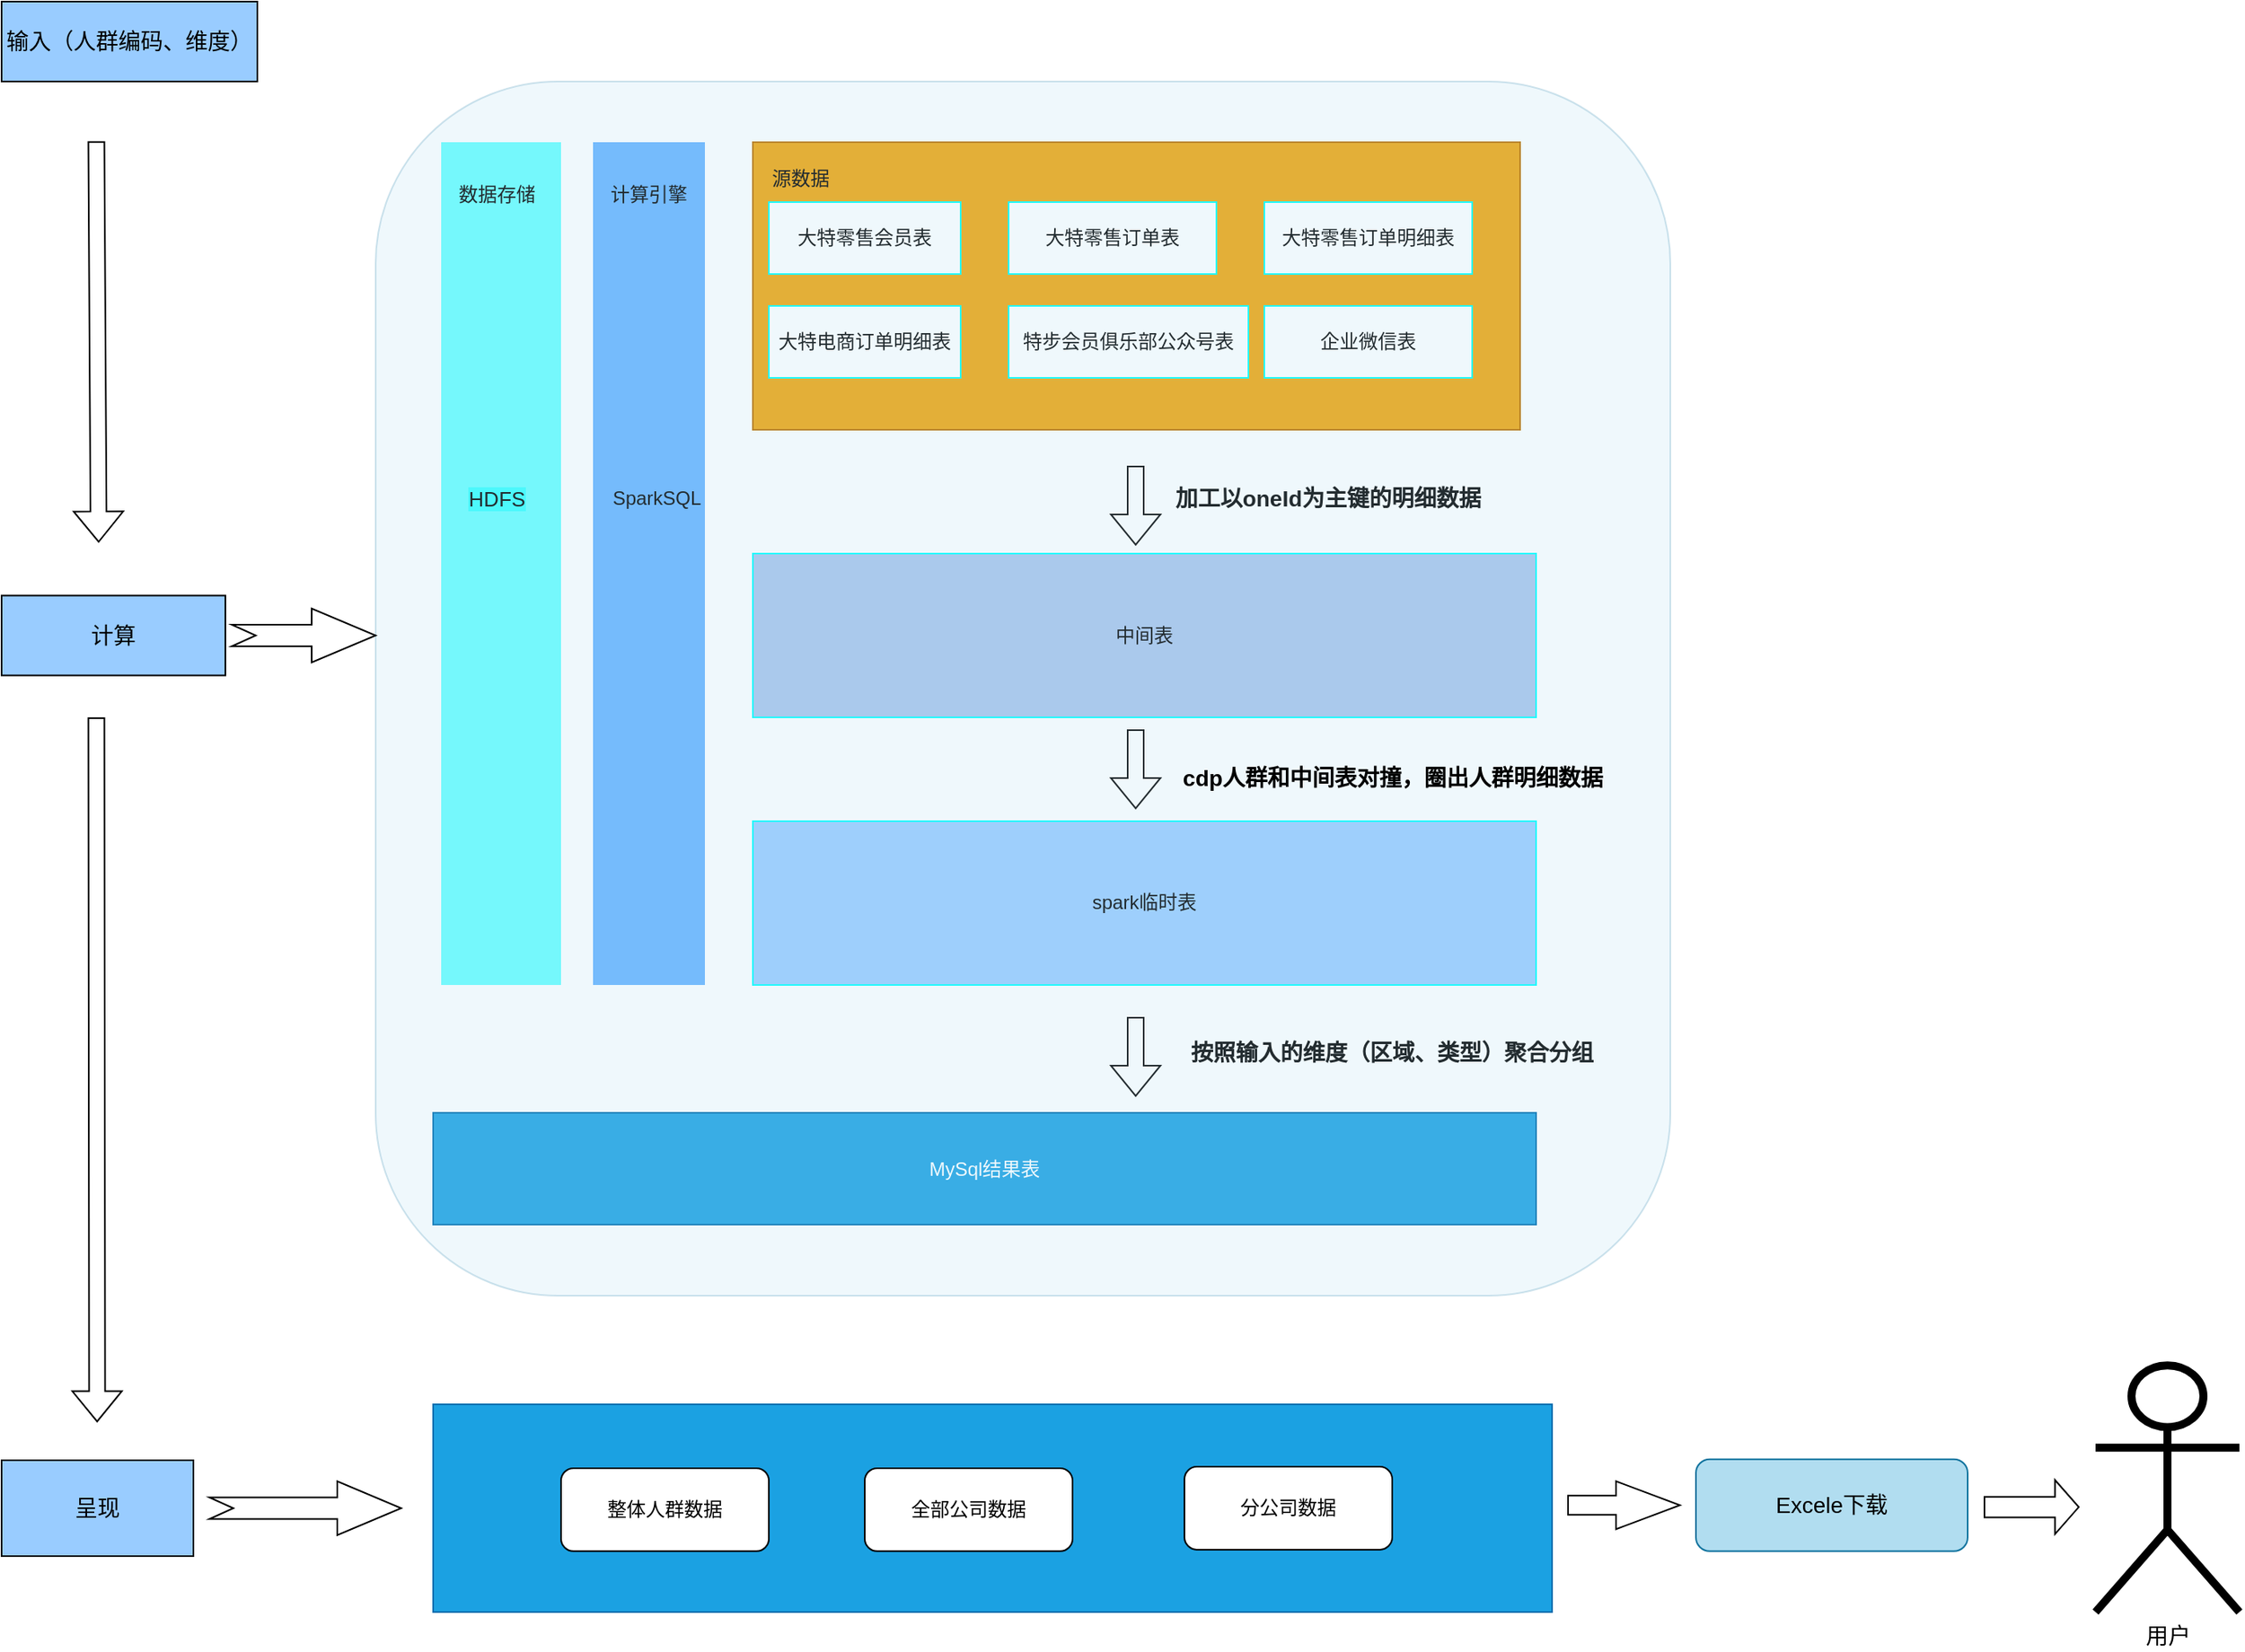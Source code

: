 <mxfile version="20.7.4" type="github">
  <diagram id="XbFGyN3srDOLf9KeEJYj" name="第 1 页">
    <mxGraphModel dx="1142" dy="688" grid="0" gridSize="10" guides="1" tooltips="1" connect="1" arrows="1" fold="1" page="1" pageScale="1" pageWidth="1700" pageHeight="1100" math="0" shadow="0">
      <root>
        <object label="" id="0">
          <mxCell />
        </object>
        <mxCell id="1" parent="0" />
        <mxCell id="c9_4yhMKroWEVGrmG8G4-14" value="MySql结果表" style="rounded=0;whiteSpace=wrap;html=1;fillColor=#1ba1e2;fontColor=#ffffff;strokeColor=#006EAF;" parent="1" vertex="1">
          <mxGeometry x="640" y="737.5" width="690" height="70" as="geometry" />
        </mxCell>
        <mxCell id="c9_4yhMKroWEVGrmG8G4-18" value="" style="rounded=0;whiteSpace=wrap;html=1;fontSize=15;fontColor=#FFFFFF;fillColor=#66FFFF;labelBackgroundColor=#33FFFF;strokeColor=none;" parent="1" vertex="1">
          <mxGeometry x="645" y="130" width="75" height="527.5" as="geometry" />
        </mxCell>
        <mxCell id="c9_4yhMKroWEVGrmG8G4-19" value="&lt;font color=&quot;#000000&quot; style=&quot;font-size: 12px;&quot;&gt;数据存储&lt;/font&gt;" style="text;html=1;strokeColor=none;fillColor=none;align=center;verticalAlign=middle;whiteSpace=wrap;rounded=0;fontSize=12;fontColor=#FFFFFF;" parent="1" vertex="1">
          <mxGeometry x="650" y="147.5" width="60" height="30" as="geometry" />
        </mxCell>
        <mxCell id="c9_4yhMKroWEVGrmG8G4-20" value="HDFS" style="text;html=1;strokeColor=none;fillColor=none;align=center;verticalAlign=middle;whiteSpace=wrap;rounded=0;labelBackgroundColor=#33FFFF;fontSize=13;fontColor=#000000;" parent="1" vertex="1">
          <mxGeometry x="650" y="337.5" width="60" height="30" as="geometry" />
        </mxCell>
        <mxCell id="c9_4yhMKroWEVGrmG8G4-21" value="&lt;span style=&quot;color: rgba(0, 0, 0, 0); font-family: monospace; font-size: 0px; text-align: start; background-color: rgb(251, 251, 251);&quot;&gt;%3CmxGraphModel%3E%3Croot%3E%3CmxCell%20id%3D%220%22%2F%3E%3CmxCell%20id%3D%221%22%20parent%3D%220%22%2F%3E%3CmxCell%20id%3D%222%22%20value%3D%22%26lt%3Bfont%20color%3D%26quot%3B%23000000%26quot%3B%20style%3D%26quot%3Bfont-size%3A%2013px%3B%26quot%3B%26gt%3B%E6%95%B0%E6%8D%AE%E5%AD%98%E5%82%A8%26lt%3B%2Ffont%26gt%3B%22%20style%3D%22text%3Bhtml%3D1%3BstrokeColor%3Dnone%3BfillColor%3Dnone%3Balign%3Dcenter%3BverticalAlign%3Dmiddle%3BwhiteSpace%3Dwrap%3Brounded%3D0%3BfontSize%3D13%3BfontColor%3D%23FFFFFF%3B%22%20vertex%3D%221%22%20parent%3D%221%22%3E%3CmxGeometry%20x%3D%22235%22%20y%3D%22165%22%20width%3D%2260%22%20height%3D%2230%22%20as%3D%22geometry%22%2F%3E%3C%2FmxCell%3E%3C%2Froot%3E%3C%2FmxGraphModel%3E&lt;/span&gt;" style="rounded=0;whiteSpace=wrap;html=1;fontSize=15;fontColor=#FFFFFF;fillColor=#66B2FF;labelBackgroundColor=#33FFFF;strokeColor=none;" parent="1" vertex="1">
          <mxGeometry x="740" y="130" width="70" height="527.5" as="geometry" />
        </mxCell>
        <mxCell id="c9_4yhMKroWEVGrmG8G4-22" value="&lt;font color=&quot;#000000&quot; style=&quot;font-size: 12px;&quot;&gt;计算引擎&lt;/font&gt;" style="text;html=1;strokeColor=none;fillColor=none;align=center;verticalAlign=middle;whiteSpace=wrap;rounded=0;fontSize=12;fontColor=#FFFFFF;" parent="1" vertex="1">
          <mxGeometry x="745" y="147.5" width="60" height="30" as="geometry" />
        </mxCell>
        <mxCell id="c9_4yhMKroWEVGrmG8G4-23" value="SparkSQL" style="text;html=1;strokeColor=none;fillColor=none;align=center;verticalAlign=middle;whiteSpace=wrap;rounded=0;labelBackgroundColor=none;fontSize=12;fontColor=#000000;" parent="1" vertex="1">
          <mxGeometry x="750" y="337.5" width="60" height="30" as="geometry" />
        </mxCell>
        <mxCell id="c9_4yhMKroWEVGrmG8G4-24" value="" style="rounded=0;whiteSpace=wrap;html=1;labelBackgroundColor=none;strokeColor=#BD7000;fontSize=12;fontColor=#000000;fillColor=#f0a30a;" parent="1" vertex="1">
          <mxGeometry x="840" y="130" width="480" height="180" as="geometry" />
        </mxCell>
        <mxCell id="c9_4yhMKroWEVGrmG8G4-25" value="源数据" style="text;html=1;strokeColor=none;fillColor=none;align=center;verticalAlign=middle;whiteSpace=wrap;rounded=0;labelBackgroundColor=none;fontSize=12;fontColor=#000000;" parent="1" vertex="1">
          <mxGeometry x="840" y="137.5" width="60" height="30" as="geometry" />
        </mxCell>
        <mxCell id="c9_4yhMKroWEVGrmG8G4-26" value="大特零售会员表" style="rounded=0;whiteSpace=wrap;html=1;labelBackgroundColor=none;strokeColor=#00FFFF;fontSize=12;fontColor=#000000;fillColor=#FFFFFF;" parent="1" vertex="1">
          <mxGeometry x="850" y="167.5" width="120" height="45" as="geometry" />
        </mxCell>
        <mxCell id="c9_4yhMKroWEVGrmG8G4-27" value="大特零售订单表" style="rounded=0;whiteSpace=wrap;html=1;labelBackgroundColor=none;strokeColor=#00FFFF;fontSize=12;fontColor=#000000;fillColor=#FFFFFF;" parent="1" vertex="1">
          <mxGeometry x="1000" y="167.5" width="130" height="45" as="geometry" />
        </mxCell>
        <mxCell id="c9_4yhMKroWEVGrmG8G4-28" value="大特零售订单明细表" style="rounded=0;whiteSpace=wrap;html=1;labelBackgroundColor=none;strokeColor=#00FFFF;fontSize=12;fontColor=#000000;fillColor=#FFFFFF;" parent="1" vertex="1">
          <mxGeometry x="1160" y="167.5" width="130" height="45" as="geometry" />
        </mxCell>
        <mxCell id="c9_4yhMKroWEVGrmG8G4-29" value="中间表" style="rounded=0;whiteSpace=wrap;html=1;labelBackgroundColor=none;strokeColor=#00FFFF;fontSize=12;fontColor=#000000;fillColor=#A9C4EB;" parent="1" vertex="1">
          <mxGeometry x="840" y="387.5" width="490" height="102.5" as="geometry" />
        </mxCell>
        <mxCell id="c9_4yhMKroWEVGrmG8G4-49" value="大特电商订单明细表" style="rounded=0;whiteSpace=wrap;html=1;labelBackgroundColor=none;strokeColor=#00FFFF;fontSize=12;fontColor=#000000;fillColor=#FFFFFF;" parent="1" vertex="1">
          <mxGeometry x="850" y="232.5" width="120" height="45" as="geometry" />
        </mxCell>
        <mxCell id="c9_4yhMKroWEVGrmG8G4-50" value="特步会员俱乐部公众号表" style="rounded=0;whiteSpace=wrap;html=1;labelBackgroundColor=none;strokeColor=#00FFFF;fontSize=12;fontColor=#000000;fillColor=#FFFFFF;" parent="1" vertex="1">
          <mxGeometry x="1000" y="232.5" width="150" height="45" as="geometry" />
        </mxCell>
        <mxCell id="c9_4yhMKroWEVGrmG8G4-51" value="企业微信表" style="rounded=0;whiteSpace=wrap;html=1;labelBackgroundColor=none;strokeColor=#00FFFF;fontSize=12;fontColor=#000000;fillColor=#FFFFFF;" parent="1" vertex="1">
          <mxGeometry x="1160" y="232.5" width="130" height="45" as="geometry" />
        </mxCell>
        <mxCell id="c9_4yhMKroWEVGrmG8G4-52" value="" style="shape=flexArrow;endArrow=classic;html=1;rounded=0;" parent="1" edge="1">
          <mxGeometry width="50" height="50" relative="1" as="geometry">
            <mxPoint x="1079.5" y="497.5" as="sourcePoint" />
            <mxPoint x="1079.5" y="547.5" as="targetPoint" />
          </mxGeometry>
        </mxCell>
        <mxCell id="c9_4yhMKroWEVGrmG8G4-53" value="加工以oneId为主键的明细数据" style="text;html=1;strokeColor=none;fillColor=none;align=center;verticalAlign=middle;whiteSpace=wrap;rounded=0;fontColor=#000000;fontStyle=1;fontSize=14;" parent="1" vertex="1">
          <mxGeometry x="1100" y="347.5" width="200" height="10" as="geometry" />
        </mxCell>
        <mxCell id="c9_4yhMKroWEVGrmG8G4-54" value="spark临时表" style="rounded=0;whiteSpace=wrap;html=1;labelBackgroundColor=none;strokeColor=#00FFFF;fontSize=12;fontColor=#000000;fillColor=#99CCFF;" parent="1" vertex="1">
          <mxGeometry x="840" y="555" width="490" height="102.5" as="geometry" />
        </mxCell>
        <mxCell id="c9_4yhMKroWEVGrmG8G4-55" value="" style="shape=flexArrow;endArrow=classic;html=1;rounded=0;" parent="1" edge="1">
          <mxGeometry width="50" height="50" relative="1" as="geometry">
            <mxPoint x="1079.5" y="332.5" as="sourcePoint" />
            <mxPoint x="1079.5" y="382.5" as="targetPoint" />
          </mxGeometry>
        </mxCell>
        <mxCell id="c9_4yhMKroWEVGrmG8G4-57" value="" style="shape=flexArrow;endArrow=classic;html=1;rounded=0;" parent="1" edge="1">
          <mxGeometry width="50" height="50" relative="1" as="geometry">
            <mxPoint x="1079.5" y="677.5" as="sourcePoint" />
            <mxPoint x="1079.5" y="727.5" as="targetPoint" />
          </mxGeometry>
        </mxCell>
        <mxCell id="c9_4yhMKroWEVGrmG8G4-58" value="按照输入的维度（区域、类型）聚合分组" style="text;html=1;strokeColor=none;fillColor=none;align=center;verticalAlign=middle;whiteSpace=wrap;rounded=0;fontSize=14;fontColor=#000000;fontStyle=1" parent="1" vertex="1">
          <mxGeometry x="1100" y="690" width="280" height="20" as="geometry" />
        </mxCell>
        <mxCell id="c9_4yhMKroWEVGrmG8G4-59" value="" style="shape=flexArrow;endArrow=classic;html=1;rounded=0;fontSize=14;fontColor=#000000;" parent="1" edge="1">
          <mxGeometry width="50" height="50" relative="1" as="geometry">
            <mxPoint x="429.28" y="129.38" as="sourcePoint" />
            <mxPoint x="430.71" y="380.63" as="targetPoint" />
          </mxGeometry>
        </mxCell>
        <mxCell id="c9_4yhMKroWEVGrmG8G4-60" value="输入（人群编码、维度）" style="rounded=0;whiteSpace=wrap;html=1;fontSize=14;fontColor=#000000;fillColor=#99CCFF;" parent="1" vertex="1">
          <mxGeometry x="370" y="42" width="160" height="50" as="geometry" />
        </mxCell>
        <mxCell id="c9_4yhMKroWEVGrmG8G4-61" value="计算" style="rounded=0;whiteSpace=wrap;html=1;fontSize=14;fontColor=#000000;fillColor=#99CCFF;" parent="1" vertex="1">
          <mxGeometry x="370" y="413.76" width="140" height="50" as="geometry" />
        </mxCell>
        <mxCell id="c9_4yhMKroWEVGrmG8G4-62" value="" style="shape=flexArrow;endArrow=classic;html=1;rounded=0;fontSize=14;fontColor=#000000;" parent="1" edge="1">
          <mxGeometry x="1" y="-149" width="50" height="50" relative="1" as="geometry">
            <mxPoint x="429.29" y="490" as="sourcePoint" />
            <mxPoint x="429.77" y="931.25" as="targetPoint" />
            <mxPoint x="129" y="147" as="offset" />
          </mxGeometry>
        </mxCell>
        <mxCell id="c9_4yhMKroWEVGrmG8G4-63" value="呈现" style="rounded=0;whiteSpace=wrap;html=1;fontSize=14;fontColor=#000000;fillColor=#99CCFF;" parent="1" vertex="1">
          <mxGeometry x="370" y="955" width="120" height="60" as="geometry" />
        </mxCell>
        <mxCell id="c9_4yhMKroWEVGrmG8G4-66" value="" style="rounded=0;whiteSpace=wrap;html=1;fontSize=14;fontColor=#ffffff;fillColor=#1ba1e2;strokeColor=#006EAF;" parent="1" vertex="1">
          <mxGeometry x="640" y="920" width="700" height="130" as="geometry" />
        </mxCell>
        <mxCell id="c9_4yhMKroWEVGrmG8G4-67" value="" style="rounded=1;whiteSpace=wrap;html=1;fontSize=14;fillColor=#b1ddf0;shadow=0;opacity=20;strokeColor=#10739e;" parent="1" vertex="1">
          <mxGeometry x="604" y="92" width="810" height="760" as="geometry" />
        </mxCell>
        <mxCell id="c9_4yhMKroWEVGrmG8G4-69" value="Excele下载" style="rounded=1;whiteSpace=wrap;html=1;shadow=0;fontSize=14;fillColor=#b1ddf0;strokeColor=#10739e;" parent="1" vertex="1">
          <mxGeometry x="1430" y="954.38" width="170" height="57.5" as="geometry" />
        </mxCell>
        <mxCell id="c9_4yhMKroWEVGrmG8G4-71" value="" style="html=1;shadow=0;dashed=0;align=center;verticalAlign=middle;shape=mxgraph.arrows2.arrow;dy=0.6;dx=40;notch=15;fontSize=14;fontColor=#000000;fillColor=none;" parent="1" vertex="1">
          <mxGeometry x="514" y="421.88" width="90" height="33.75" as="geometry" />
        </mxCell>
        <mxCell id="c9_4yhMKroWEVGrmG8G4-73" value="" style="html=1;shadow=0;dashed=0;align=center;verticalAlign=middle;shape=mxgraph.arrows2.arrow;dy=0.6;dx=40;notch=15;fontSize=14;fontColor=#000000;fillColor=none;" parent="1" vertex="1">
          <mxGeometry x="500" y="968.13" width="120" height="33.75" as="geometry" />
        </mxCell>
        <mxCell id="c9_4yhMKroWEVGrmG8G4-79" value="" style="html=1;shadow=0;dashed=0;align=center;verticalAlign=middle;shape=mxgraph.arrows2.arrow;dy=0.6;dx=40;notch=0;fontSize=14;fontColor=#000000;fillColor=none;" parent="1" vertex="1">
          <mxGeometry x="1350" y="968.13" width="70" height="30" as="geometry" />
        </mxCell>
        <mxCell id="c9_4yhMKroWEVGrmG8G4-83" value="用户" style="shape=umlActor;verticalLabelPosition=bottom;verticalAlign=top;html=1;outlineConnect=0;shadow=0;strokeWidth=5;fontSize=14;fontColor=#000000;fillColor=none;" parent="1" vertex="1">
          <mxGeometry x="1680" y="895.62" width="90" height="154.38" as="geometry" />
        </mxCell>
        <mxCell id="c9_4yhMKroWEVGrmG8G4-88" value="" style="shape=flexArrow;endArrow=classic;html=1;rounded=0;fontSize=14;fontColor=#000000;width=12.857;endSize=4.614;" parent="1" edge="1">
          <mxGeometry width="50" height="50" relative="1" as="geometry">
            <mxPoint x="1610" y="984.29" as="sourcePoint" />
            <mxPoint x="1670" y="984.29" as="targetPoint" />
          </mxGeometry>
        </mxCell>
        <mxCell id="prvBJA5f0uRoAMS2igd2-1" value="整体人群数据" style="rounded=1;whiteSpace=wrap;html=1;" vertex="1" parent="1">
          <mxGeometry x="720" y="960" width="130" height="51.88" as="geometry" />
        </mxCell>
        <mxCell id="prvBJA5f0uRoAMS2igd2-2" value="全部公司数据" style="rounded=1;whiteSpace=wrap;html=1;" vertex="1" parent="1">
          <mxGeometry x="910" y="960" width="130" height="51.88" as="geometry" />
        </mxCell>
        <mxCell id="prvBJA5f0uRoAMS2igd2-3" value="分公司数据" style="rounded=1;whiteSpace=wrap;html=1;" vertex="1" parent="1">
          <mxGeometry x="1110" y="959.06" width="130" height="51.88" as="geometry" />
        </mxCell>
        <mxCell id="prvBJA5f0uRoAMS2igd2-5" value="cdp人群和中间表对撞，圈出人群明细数据" style="text;html=1;strokeColor=none;fillColor=none;align=center;verticalAlign=middle;whiteSpace=wrap;rounded=0;fontColor=#000000;fontStyle=1;fontSize=14;" vertex="1" parent="1">
          <mxGeometry x="1105" y="523" width="271" height="10" as="geometry" />
        </mxCell>
      </root>
    </mxGraphModel>
  </diagram>
</mxfile>
